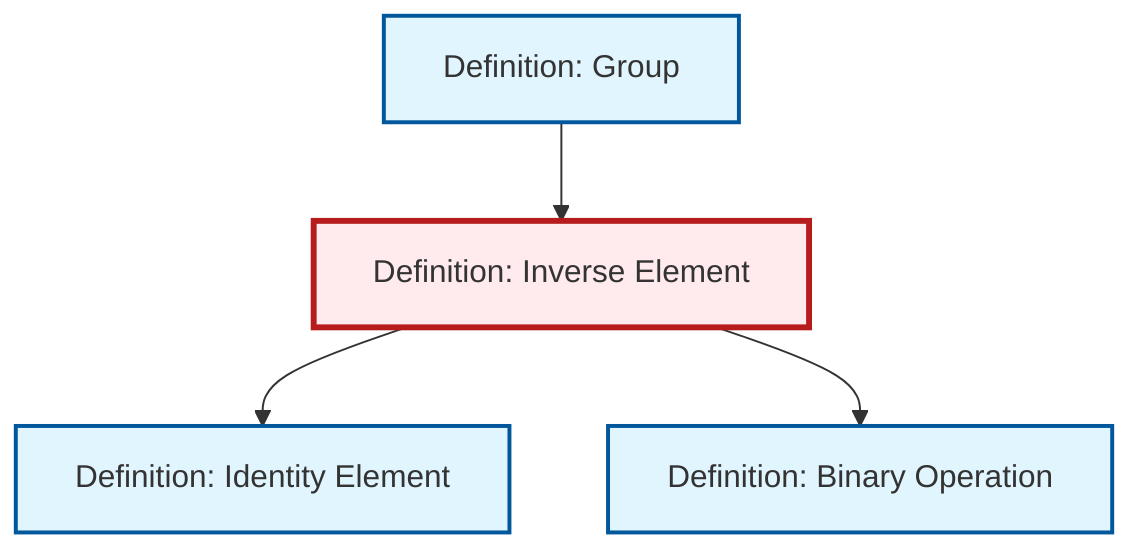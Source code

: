 graph TD
    classDef definition fill:#e1f5fe,stroke:#01579b,stroke-width:2px
    classDef theorem fill:#f3e5f5,stroke:#4a148c,stroke-width:2px
    classDef axiom fill:#fff3e0,stroke:#e65100,stroke-width:2px
    classDef example fill:#e8f5e9,stroke:#1b5e20,stroke-width:2px
    classDef current fill:#ffebee,stroke:#b71c1c,stroke-width:3px
    def-inverse-element["Definition: Inverse Element"]:::definition
    def-group["Definition: Group"]:::definition
    def-binary-operation["Definition: Binary Operation"]:::definition
    def-identity-element["Definition: Identity Element"]:::definition
    def-group --> def-inverse-element
    def-inverse-element --> def-identity-element
    def-inverse-element --> def-binary-operation
    class def-inverse-element current